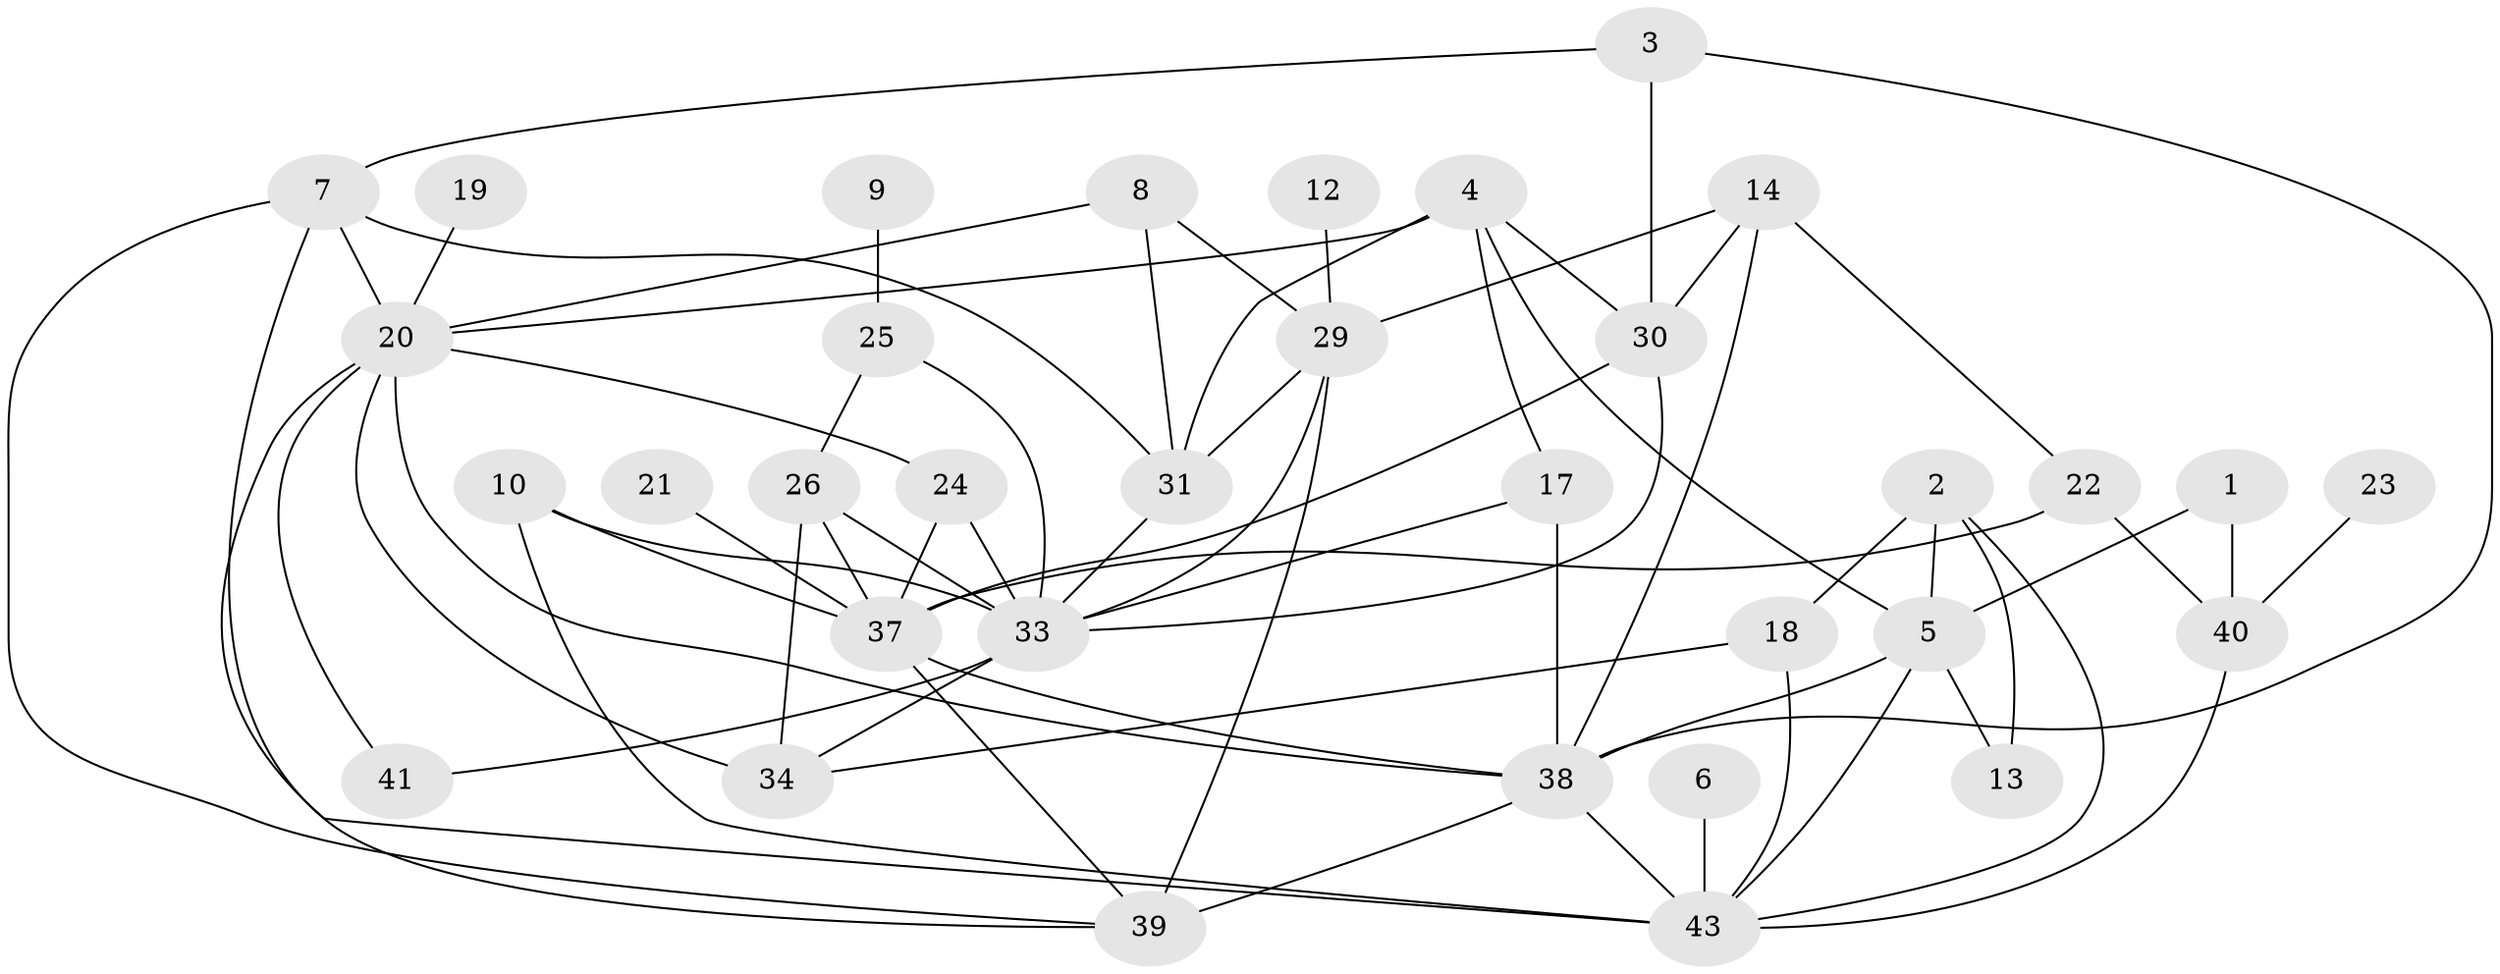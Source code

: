 // original degree distribution, {3: 0.2558139534883721, 2: 0.20930232558139536, 4: 0.12790697674418605, 1: 0.16279069767441862, 5: 0.10465116279069768, 7: 0.011627906976744186, 0: 0.08139534883720931, 6: 0.046511627906976744}
// Generated by graph-tools (version 1.1) at 2025/49/03/09/25 03:49:13]
// undirected, 34 vertices, 68 edges
graph export_dot {
graph [start="1"]
  node [color=gray90,style=filled];
  1;
  2;
  3;
  4;
  5;
  6;
  7;
  8;
  9;
  10;
  12;
  13;
  14;
  17;
  18;
  19;
  20;
  21;
  22;
  23;
  24;
  25;
  26;
  29;
  30;
  31;
  33;
  34;
  37;
  38;
  39;
  40;
  41;
  43;
  1 -- 5 [weight=1.0];
  1 -- 40 [weight=1.0];
  2 -- 5 [weight=1.0];
  2 -- 13 [weight=1.0];
  2 -- 18 [weight=1.0];
  2 -- 43 [weight=1.0];
  3 -- 7 [weight=1.0];
  3 -- 30 [weight=1.0];
  3 -- 38 [weight=1.0];
  4 -- 5 [weight=1.0];
  4 -- 17 [weight=1.0];
  4 -- 20 [weight=1.0];
  4 -- 30 [weight=1.0];
  4 -- 31 [weight=1.0];
  5 -- 13 [weight=1.0];
  5 -- 38 [weight=1.0];
  5 -- 43 [weight=1.0];
  6 -- 43 [weight=1.0];
  7 -- 20 [weight=1.0];
  7 -- 31 [weight=1.0];
  7 -- 39 [weight=1.0];
  7 -- 43 [weight=1.0];
  8 -- 20 [weight=1.0];
  8 -- 29 [weight=1.0];
  8 -- 31 [weight=1.0];
  9 -- 25 [weight=1.0];
  10 -- 33 [weight=1.0];
  10 -- 37 [weight=1.0];
  10 -- 43 [weight=2.0];
  12 -- 29 [weight=1.0];
  14 -- 22 [weight=1.0];
  14 -- 29 [weight=1.0];
  14 -- 30 [weight=1.0];
  14 -- 38 [weight=1.0];
  17 -- 33 [weight=1.0];
  17 -- 38 [weight=1.0];
  18 -- 34 [weight=1.0];
  18 -- 43 [weight=1.0];
  19 -- 20 [weight=1.0];
  20 -- 24 [weight=1.0];
  20 -- 34 [weight=1.0];
  20 -- 38 [weight=1.0];
  20 -- 39 [weight=1.0];
  20 -- 41 [weight=1.0];
  21 -- 37 [weight=2.0];
  22 -- 37 [weight=1.0];
  22 -- 40 [weight=1.0];
  23 -- 40 [weight=1.0];
  24 -- 33 [weight=1.0];
  24 -- 37 [weight=1.0];
  25 -- 26 [weight=1.0];
  25 -- 33 [weight=1.0];
  26 -- 33 [weight=1.0];
  26 -- 34 [weight=1.0];
  26 -- 37 [weight=1.0];
  29 -- 31 [weight=1.0];
  29 -- 33 [weight=1.0];
  29 -- 39 [weight=2.0];
  30 -- 33 [weight=1.0];
  30 -- 37 [weight=1.0];
  31 -- 33 [weight=1.0];
  33 -- 34 [weight=1.0];
  33 -- 41 [weight=2.0];
  37 -- 38 [weight=1.0];
  37 -- 39 [weight=1.0];
  38 -- 39 [weight=1.0];
  38 -- 43 [weight=1.0];
  40 -- 43 [weight=1.0];
}
